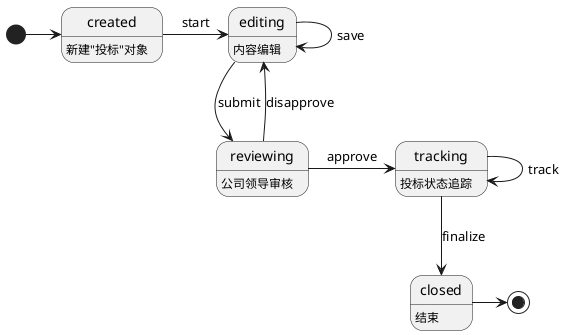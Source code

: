 @startuml
state created : 新建"投标"对象
state editing : 内容编辑
state reviewing : 公司领导审核
state tracking : 投标状态追踪
state closed : 结束


[*] -right-> created

created -right-> editing : start
editing -down-> reviewing : submit
editing --> editing : save

reviewing -right-> tracking : approve
reviewing -up-> editing : disapprove

tracking --> tracking : track

tracking -down-> closed : finalize
closed -right-> [*]

@enduml